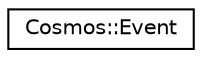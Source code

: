 digraph "Graphical Class Hierarchy"
{
 // INTERACTIVE_SVG=YES
  edge [fontname="Helvetica",fontsize="10",labelfontname="Helvetica",labelfontsize="10"];
  node [fontname="Helvetica",fontsize="10",shape=record];
  rankdir="LR";
  Node0 [label="Cosmos::Event",height=0.2,width=0.4,color="black", fillcolor="white", style="filled",URL="$class_cosmos_1_1_event.html",tooltip="Class to manage Event information. "];
}
